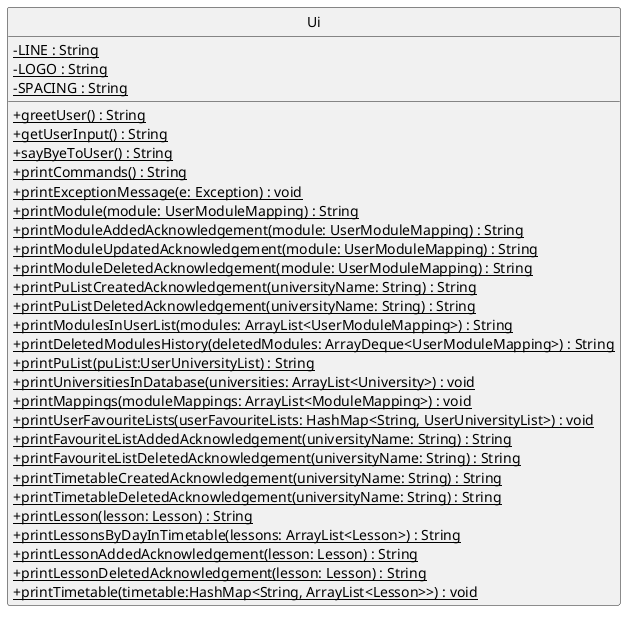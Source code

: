 @startuml
'https://plantuml.com/class-diagram
hide circle
skinparam classAttributeIconSize 0

class Ui {
    {static} - LINE : String
    {static} - LOGO : String
    {static} - SPACING : String
    {static} + greetUser() : String
    {static} + getUserInput() : String
    {static} + sayByeToUser() : String
    {static} + printCommands() : String
    {static} + printExceptionMessage(e: Exception) : void
    {static} + printModule(module: UserModuleMapping) : String
    {static} + printModuleAddedAcknowledgement(module: UserModuleMapping) : String
    {static} + printModuleUpdatedAcknowledgement(module: UserModuleMapping) : String
    {static} + printModuleDeletedAcknowledgement(module: UserModuleMapping) : String
    {static} + printPuListCreatedAcknowledgement(universityName: String) : String
    {static} + printPuListDeletedAcknowledgement(universityName: String) : String
    {static} + printModulesInUserList(modules: ArrayList<UserModuleMapping>) : String
    {static} + printDeletedModulesHistory(deletedModules: ArrayDeque<UserModuleMapping>) : String
    {static} + printPuList(puList:UserUniversityList) : String
    {static} + printUniversitiesInDatabase(universities: ArrayList<University>) : void
    {static} + printMappings(moduleMappings: ArrayList<ModuleMapping>) : void
    {static} + printUserFavouriteLists(userFavouriteLists: HashMap<String, UserUniversityList>) : void
    {static} + printFavouriteListAddedAcknowledgement(universityName: String) : String
    {static} + printFavouriteListDeletedAcknowledgement(universityName: String) : String
    {static} + printTimetableCreatedAcknowledgement(universityName: String) : String
    {static} + printTimetableDeletedAcknowledgement(universityName: String) : String
    {static} + printLesson(lesson: Lesson) : String
    {static} + printLessonsByDayInTimetable(lessons: ArrayList<Lesson>) : String
    {static} + printLessonAddedAcknowledgement(lesson: Lesson) : String
    {static} + printLessonDeletedAcknowledgement(lesson: Lesson) : String
    {static} + printTimetable(timetable:HashMap<String, ArrayList<Lesson>>) : void
}

@enduml